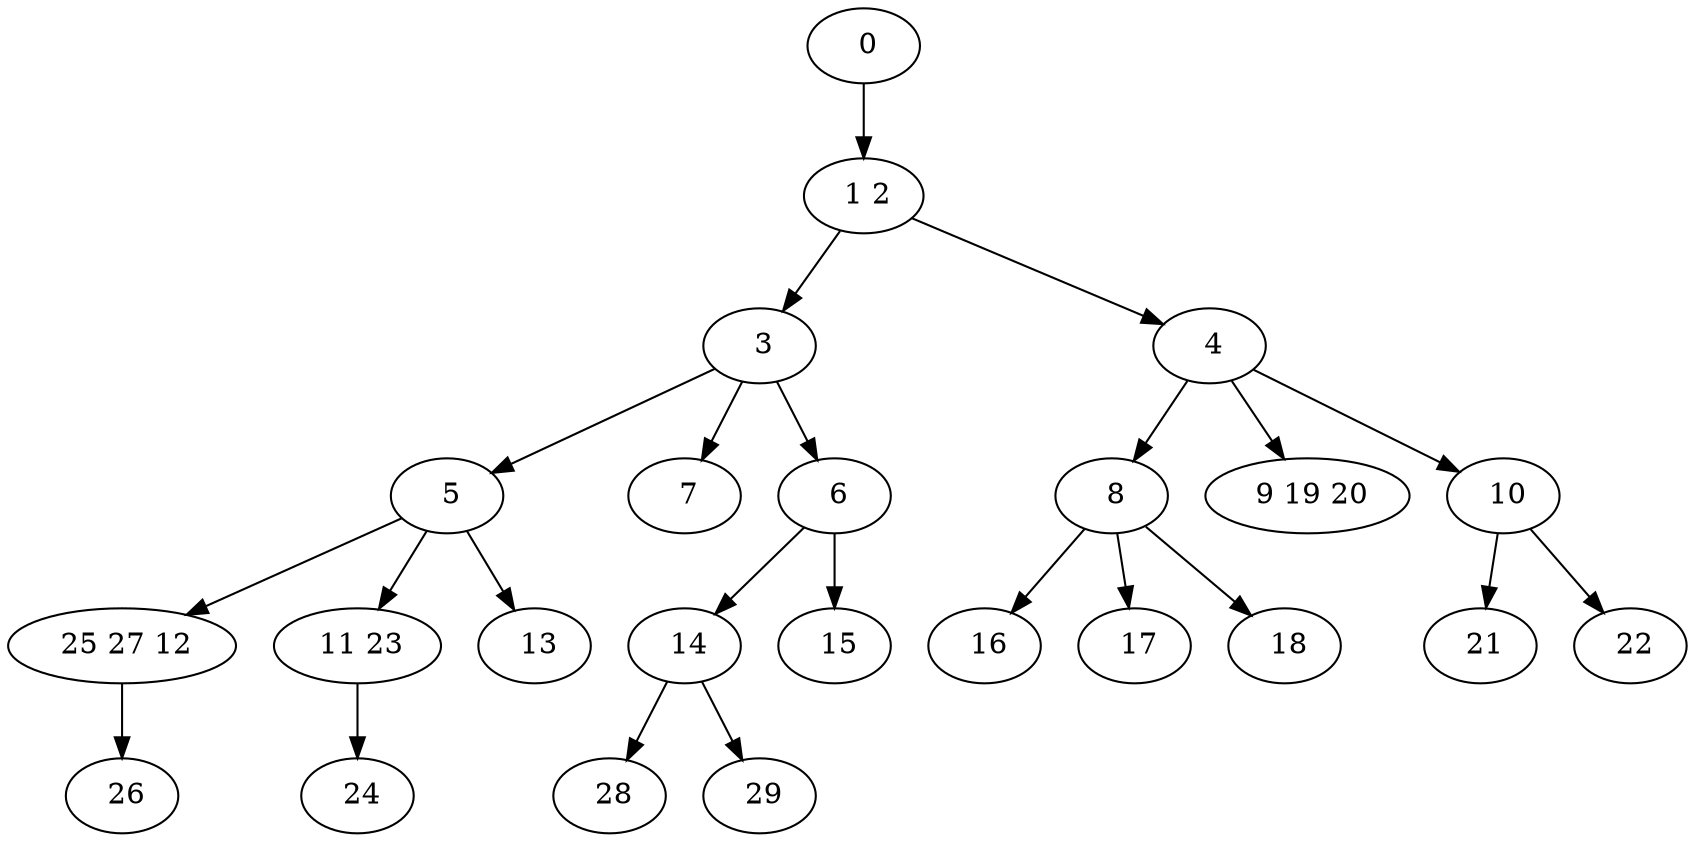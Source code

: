 digraph mytree {
" 0" -> " 1 2";
" 1 2" -> " 3";
" 1 2" -> " 4";
" 3" -> " 5";
" 3" -> " 7";
" 3" -> " 6";
" 4" -> " 8";
" 4" -> " 9 19 20";
" 4" -> " 10";
" 5" -> " 25 27 12";
" 5" -> " 11 23";
" 5" -> " 13";
" 7";
" 6" -> " 14";
" 6" -> " 15";
" 14" -> " 28";
" 14" -> " 29";
" 8" -> " 16";
" 8" -> " 17";
" 8" -> " 18";
" 9 19 20";
" 10" -> " 21";
" 10" -> " 22";
" 25 27 12" -> " 26";
" 26";
" 11 23" -> " 24";
" 16";
" 17";
" 18";
" 21";
" 22";
" 24";
" 15";
" 28";
" 29";
" 13";
}

